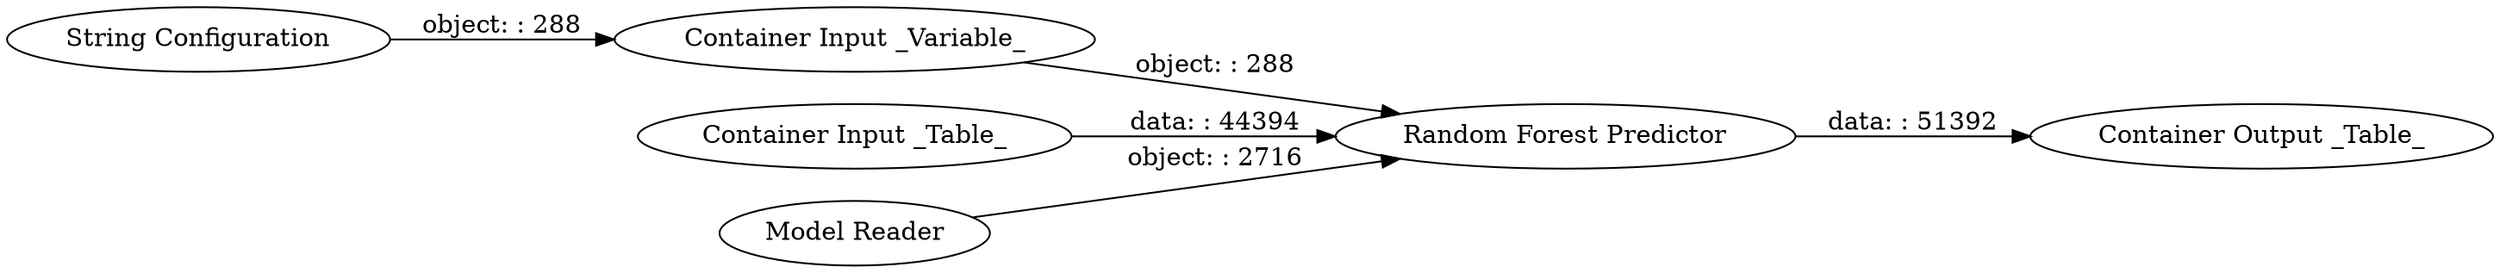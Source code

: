 digraph {
	"-900589989237586416_10" [label="Random Forest Predictor"]
	"-900589989237586416_15" [label="Container Input _Variable_"]
	"-900589989237586416_14" [label="String Configuration"]
	"-900589989237586416_18" [label="Container Input _Table_"]
	"-900589989237586416_16" [label="Model Reader"]
	"-900589989237586416_11" [label="Container Output _Table_"]
	"-900589989237586416_10" -> "-900589989237586416_11" [label="data: : 51392"]
	"-900589989237586416_14" -> "-900589989237586416_15" [label="object: : 288"]
	"-900589989237586416_15" -> "-900589989237586416_10" [label="object: : 288"]
	"-900589989237586416_18" -> "-900589989237586416_10" [label="data: : 44394"]
	"-900589989237586416_16" -> "-900589989237586416_10" [label="object: : 2716"]
	rankdir=LR
}
